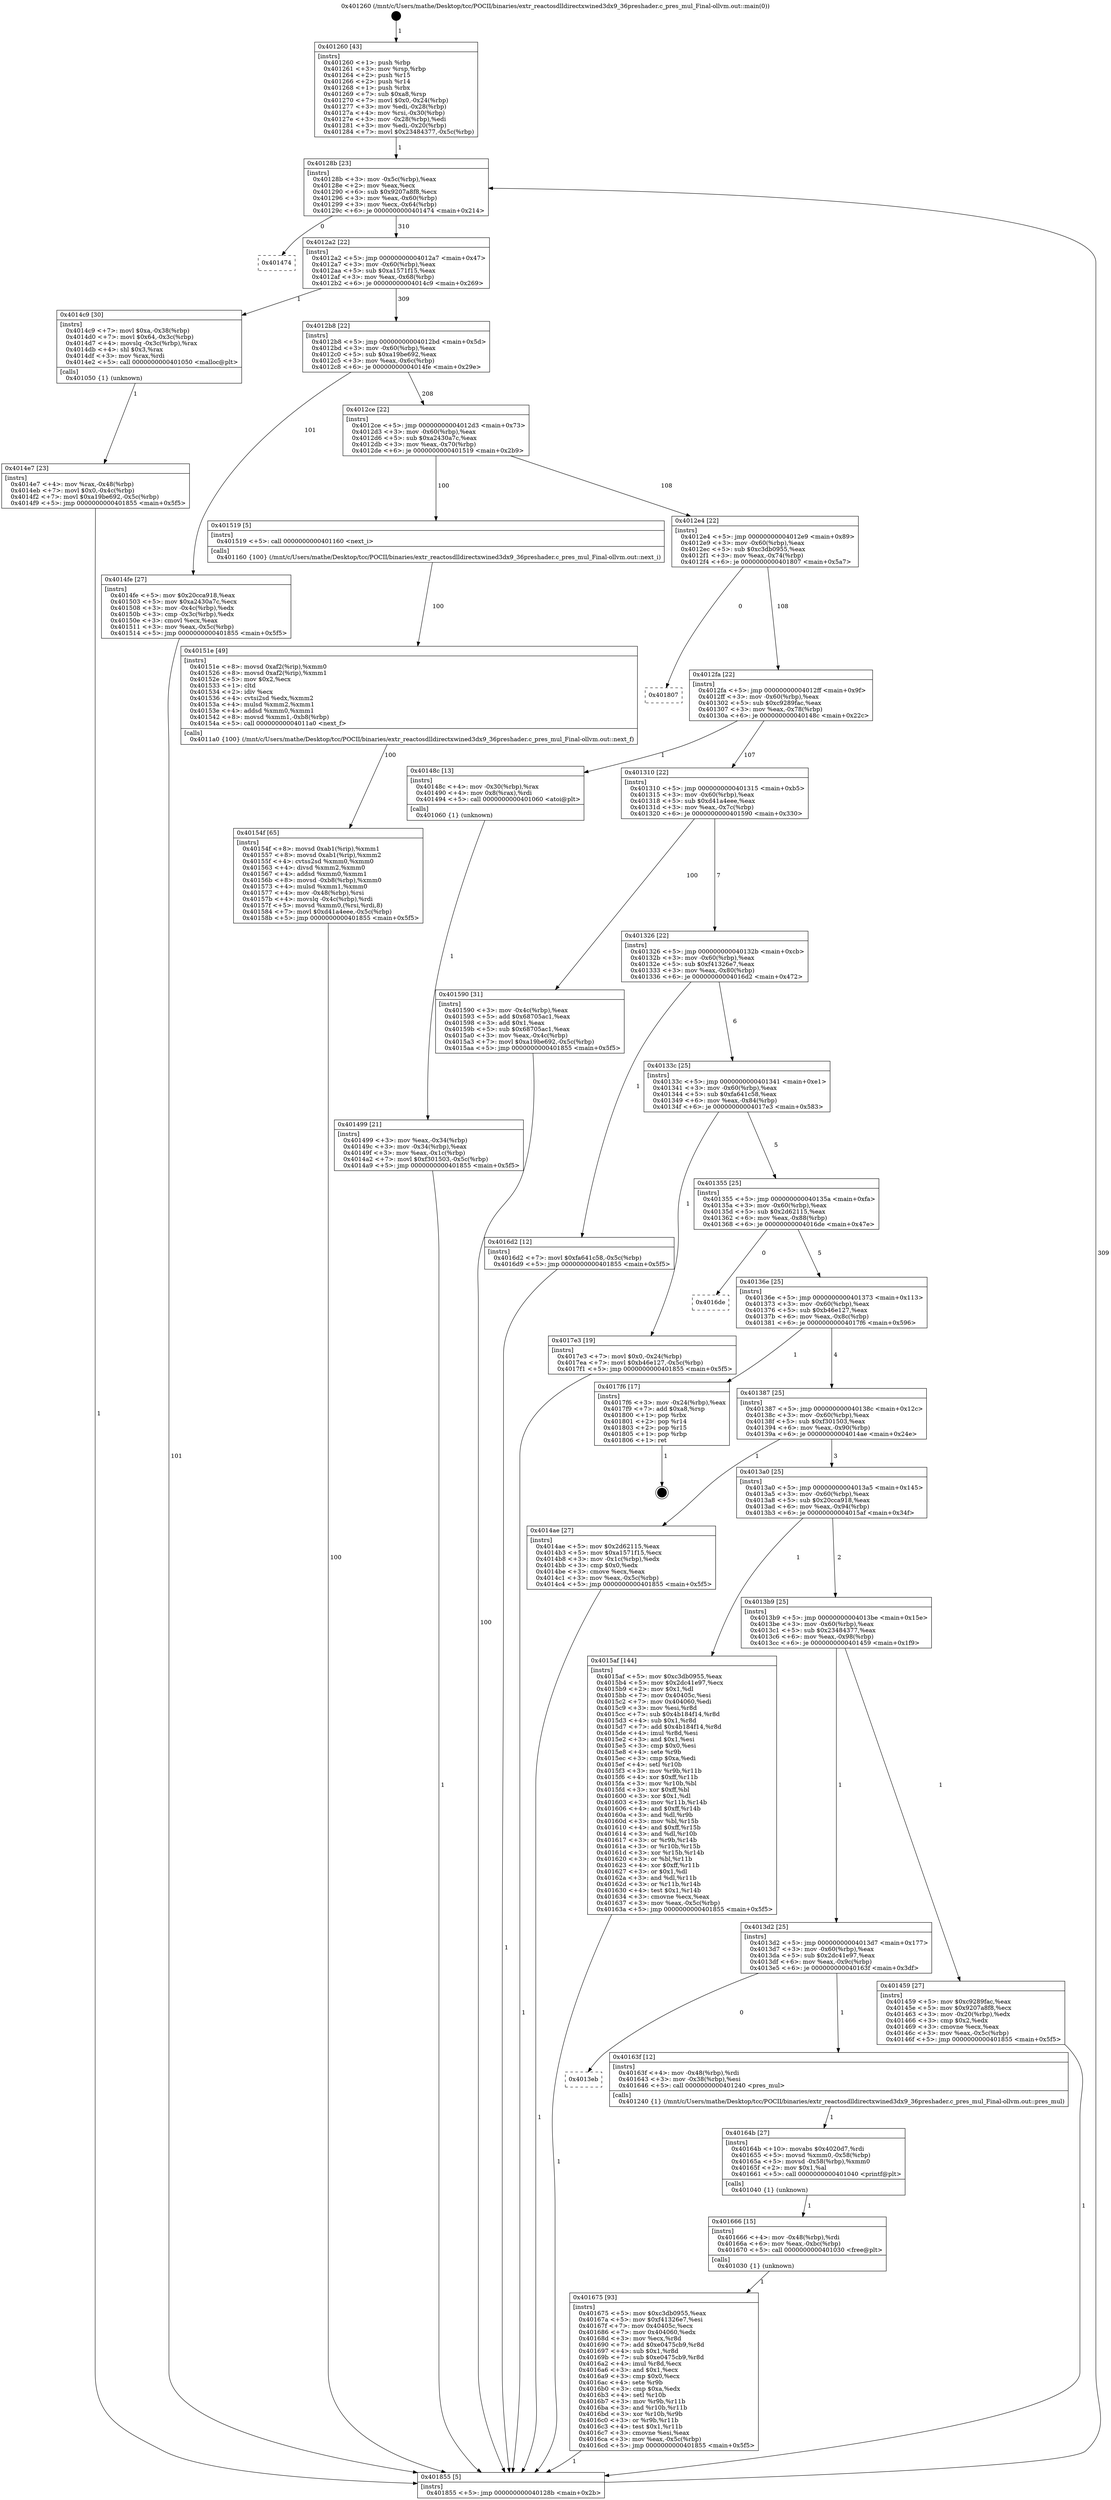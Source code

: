 digraph "0x401260" {
  label = "0x401260 (/mnt/c/Users/mathe/Desktop/tcc/POCII/binaries/extr_reactosdlldirectxwined3dx9_36preshader.c_pres_mul_Final-ollvm.out::main(0))"
  labelloc = "t"
  node[shape=record]

  Entry [label="",width=0.3,height=0.3,shape=circle,fillcolor=black,style=filled]
  "0x40128b" [label="{
     0x40128b [23]\l
     | [instrs]\l
     &nbsp;&nbsp;0x40128b \<+3\>: mov -0x5c(%rbp),%eax\l
     &nbsp;&nbsp;0x40128e \<+2\>: mov %eax,%ecx\l
     &nbsp;&nbsp;0x401290 \<+6\>: sub $0x9207a8f8,%ecx\l
     &nbsp;&nbsp;0x401296 \<+3\>: mov %eax,-0x60(%rbp)\l
     &nbsp;&nbsp;0x401299 \<+3\>: mov %ecx,-0x64(%rbp)\l
     &nbsp;&nbsp;0x40129c \<+6\>: je 0000000000401474 \<main+0x214\>\l
  }"]
  "0x401474" [label="{
     0x401474\l
  }", style=dashed]
  "0x4012a2" [label="{
     0x4012a2 [22]\l
     | [instrs]\l
     &nbsp;&nbsp;0x4012a2 \<+5\>: jmp 00000000004012a7 \<main+0x47\>\l
     &nbsp;&nbsp;0x4012a7 \<+3\>: mov -0x60(%rbp),%eax\l
     &nbsp;&nbsp;0x4012aa \<+5\>: sub $0xa1571f15,%eax\l
     &nbsp;&nbsp;0x4012af \<+3\>: mov %eax,-0x68(%rbp)\l
     &nbsp;&nbsp;0x4012b2 \<+6\>: je 00000000004014c9 \<main+0x269\>\l
  }"]
  Exit [label="",width=0.3,height=0.3,shape=circle,fillcolor=black,style=filled,peripheries=2]
  "0x4014c9" [label="{
     0x4014c9 [30]\l
     | [instrs]\l
     &nbsp;&nbsp;0x4014c9 \<+7\>: movl $0xa,-0x38(%rbp)\l
     &nbsp;&nbsp;0x4014d0 \<+7\>: movl $0x64,-0x3c(%rbp)\l
     &nbsp;&nbsp;0x4014d7 \<+4\>: movslq -0x3c(%rbp),%rax\l
     &nbsp;&nbsp;0x4014db \<+4\>: shl $0x3,%rax\l
     &nbsp;&nbsp;0x4014df \<+3\>: mov %rax,%rdi\l
     &nbsp;&nbsp;0x4014e2 \<+5\>: call 0000000000401050 \<malloc@plt\>\l
     | [calls]\l
     &nbsp;&nbsp;0x401050 \{1\} (unknown)\l
  }"]
  "0x4012b8" [label="{
     0x4012b8 [22]\l
     | [instrs]\l
     &nbsp;&nbsp;0x4012b8 \<+5\>: jmp 00000000004012bd \<main+0x5d\>\l
     &nbsp;&nbsp;0x4012bd \<+3\>: mov -0x60(%rbp),%eax\l
     &nbsp;&nbsp;0x4012c0 \<+5\>: sub $0xa19be692,%eax\l
     &nbsp;&nbsp;0x4012c5 \<+3\>: mov %eax,-0x6c(%rbp)\l
     &nbsp;&nbsp;0x4012c8 \<+6\>: je 00000000004014fe \<main+0x29e\>\l
  }"]
  "0x401675" [label="{
     0x401675 [93]\l
     | [instrs]\l
     &nbsp;&nbsp;0x401675 \<+5\>: mov $0xc3db0955,%eax\l
     &nbsp;&nbsp;0x40167a \<+5\>: mov $0xf41326e7,%esi\l
     &nbsp;&nbsp;0x40167f \<+7\>: mov 0x40405c,%ecx\l
     &nbsp;&nbsp;0x401686 \<+7\>: mov 0x404060,%edx\l
     &nbsp;&nbsp;0x40168d \<+3\>: mov %ecx,%r8d\l
     &nbsp;&nbsp;0x401690 \<+7\>: add $0xe0475cb9,%r8d\l
     &nbsp;&nbsp;0x401697 \<+4\>: sub $0x1,%r8d\l
     &nbsp;&nbsp;0x40169b \<+7\>: sub $0xe0475cb9,%r8d\l
     &nbsp;&nbsp;0x4016a2 \<+4\>: imul %r8d,%ecx\l
     &nbsp;&nbsp;0x4016a6 \<+3\>: and $0x1,%ecx\l
     &nbsp;&nbsp;0x4016a9 \<+3\>: cmp $0x0,%ecx\l
     &nbsp;&nbsp;0x4016ac \<+4\>: sete %r9b\l
     &nbsp;&nbsp;0x4016b0 \<+3\>: cmp $0xa,%edx\l
     &nbsp;&nbsp;0x4016b3 \<+4\>: setl %r10b\l
     &nbsp;&nbsp;0x4016b7 \<+3\>: mov %r9b,%r11b\l
     &nbsp;&nbsp;0x4016ba \<+3\>: and %r10b,%r11b\l
     &nbsp;&nbsp;0x4016bd \<+3\>: xor %r10b,%r9b\l
     &nbsp;&nbsp;0x4016c0 \<+3\>: or %r9b,%r11b\l
     &nbsp;&nbsp;0x4016c3 \<+4\>: test $0x1,%r11b\l
     &nbsp;&nbsp;0x4016c7 \<+3\>: cmovne %esi,%eax\l
     &nbsp;&nbsp;0x4016ca \<+3\>: mov %eax,-0x5c(%rbp)\l
     &nbsp;&nbsp;0x4016cd \<+5\>: jmp 0000000000401855 \<main+0x5f5\>\l
  }"]
  "0x4014fe" [label="{
     0x4014fe [27]\l
     | [instrs]\l
     &nbsp;&nbsp;0x4014fe \<+5\>: mov $0x20cca918,%eax\l
     &nbsp;&nbsp;0x401503 \<+5\>: mov $0xa2430a7c,%ecx\l
     &nbsp;&nbsp;0x401508 \<+3\>: mov -0x4c(%rbp),%edx\l
     &nbsp;&nbsp;0x40150b \<+3\>: cmp -0x3c(%rbp),%edx\l
     &nbsp;&nbsp;0x40150e \<+3\>: cmovl %ecx,%eax\l
     &nbsp;&nbsp;0x401511 \<+3\>: mov %eax,-0x5c(%rbp)\l
     &nbsp;&nbsp;0x401514 \<+5\>: jmp 0000000000401855 \<main+0x5f5\>\l
  }"]
  "0x4012ce" [label="{
     0x4012ce [22]\l
     | [instrs]\l
     &nbsp;&nbsp;0x4012ce \<+5\>: jmp 00000000004012d3 \<main+0x73\>\l
     &nbsp;&nbsp;0x4012d3 \<+3\>: mov -0x60(%rbp),%eax\l
     &nbsp;&nbsp;0x4012d6 \<+5\>: sub $0xa2430a7c,%eax\l
     &nbsp;&nbsp;0x4012db \<+3\>: mov %eax,-0x70(%rbp)\l
     &nbsp;&nbsp;0x4012de \<+6\>: je 0000000000401519 \<main+0x2b9\>\l
  }"]
  "0x401666" [label="{
     0x401666 [15]\l
     | [instrs]\l
     &nbsp;&nbsp;0x401666 \<+4\>: mov -0x48(%rbp),%rdi\l
     &nbsp;&nbsp;0x40166a \<+6\>: mov %eax,-0xbc(%rbp)\l
     &nbsp;&nbsp;0x401670 \<+5\>: call 0000000000401030 \<free@plt\>\l
     | [calls]\l
     &nbsp;&nbsp;0x401030 \{1\} (unknown)\l
  }"]
  "0x401519" [label="{
     0x401519 [5]\l
     | [instrs]\l
     &nbsp;&nbsp;0x401519 \<+5\>: call 0000000000401160 \<next_i\>\l
     | [calls]\l
     &nbsp;&nbsp;0x401160 \{100\} (/mnt/c/Users/mathe/Desktop/tcc/POCII/binaries/extr_reactosdlldirectxwined3dx9_36preshader.c_pres_mul_Final-ollvm.out::next_i)\l
  }"]
  "0x4012e4" [label="{
     0x4012e4 [22]\l
     | [instrs]\l
     &nbsp;&nbsp;0x4012e4 \<+5\>: jmp 00000000004012e9 \<main+0x89\>\l
     &nbsp;&nbsp;0x4012e9 \<+3\>: mov -0x60(%rbp),%eax\l
     &nbsp;&nbsp;0x4012ec \<+5\>: sub $0xc3db0955,%eax\l
     &nbsp;&nbsp;0x4012f1 \<+3\>: mov %eax,-0x74(%rbp)\l
     &nbsp;&nbsp;0x4012f4 \<+6\>: je 0000000000401807 \<main+0x5a7\>\l
  }"]
  "0x40164b" [label="{
     0x40164b [27]\l
     | [instrs]\l
     &nbsp;&nbsp;0x40164b \<+10\>: movabs $0x4020d7,%rdi\l
     &nbsp;&nbsp;0x401655 \<+5\>: movsd %xmm0,-0x58(%rbp)\l
     &nbsp;&nbsp;0x40165a \<+5\>: movsd -0x58(%rbp),%xmm0\l
     &nbsp;&nbsp;0x40165f \<+2\>: mov $0x1,%al\l
     &nbsp;&nbsp;0x401661 \<+5\>: call 0000000000401040 \<printf@plt\>\l
     | [calls]\l
     &nbsp;&nbsp;0x401040 \{1\} (unknown)\l
  }"]
  "0x401807" [label="{
     0x401807\l
  }", style=dashed]
  "0x4012fa" [label="{
     0x4012fa [22]\l
     | [instrs]\l
     &nbsp;&nbsp;0x4012fa \<+5\>: jmp 00000000004012ff \<main+0x9f\>\l
     &nbsp;&nbsp;0x4012ff \<+3\>: mov -0x60(%rbp),%eax\l
     &nbsp;&nbsp;0x401302 \<+5\>: sub $0xc9289fac,%eax\l
     &nbsp;&nbsp;0x401307 \<+3\>: mov %eax,-0x78(%rbp)\l
     &nbsp;&nbsp;0x40130a \<+6\>: je 000000000040148c \<main+0x22c\>\l
  }"]
  "0x4013eb" [label="{
     0x4013eb\l
  }", style=dashed]
  "0x40148c" [label="{
     0x40148c [13]\l
     | [instrs]\l
     &nbsp;&nbsp;0x40148c \<+4\>: mov -0x30(%rbp),%rax\l
     &nbsp;&nbsp;0x401490 \<+4\>: mov 0x8(%rax),%rdi\l
     &nbsp;&nbsp;0x401494 \<+5\>: call 0000000000401060 \<atoi@plt\>\l
     | [calls]\l
     &nbsp;&nbsp;0x401060 \{1\} (unknown)\l
  }"]
  "0x401310" [label="{
     0x401310 [22]\l
     | [instrs]\l
     &nbsp;&nbsp;0x401310 \<+5\>: jmp 0000000000401315 \<main+0xb5\>\l
     &nbsp;&nbsp;0x401315 \<+3\>: mov -0x60(%rbp),%eax\l
     &nbsp;&nbsp;0x401318 \<+5\>: sub $0xd41a4eee,%eax\l
     &nbsp;&nbsp;0x40131d \<+3\>: mov %eax,-0x7c(%rbp)\l
     &nbsp;&nbsp;0x401320 \<+6\>: je 0000000000401590 \<main+0x330\>\l
  }"]
  "0x40163f" [label="{
     0x40163f [12]\l
     | [instrs]\l
     &nbsp;&nbsp;0x40163f \<+4\>: mov -0x48(%rbp),%rdi\l
     &nbsp;&nbsp;0x401643 \<+3\>: mov -0x38(%rbp),%esi\l
     &nbsp;&nbsp;0x401646 \<+5\>: call 0000000000401240 \<pres_mul\>\l
     | [calls]\l
     &nbsp;&nbsp;0x401240 \{1\} (/mnt/c/Users/mathe/Desktop/tcc/POCII/binaries/extr_reactosdlldirectxwined3dx9_36preshader.c_pres_mul_Final-ollvm.out::pres_mul)\l
  }"]
  "0x401590" [label="{
     0x401590 [31]\l
     | [instrs]\l
     &nbsp;&nbsp;0x401590 \<+3\>: mov -0x4c(%rbp),%eax\l
     &nbsp;&nbsp;0x401593 \<+5\>: add $0x68705ac1,%eax\l
     &nbsp;&nbsp;0x401598 \<+3\>: add $0x1,%eax\l
     &nbsp;&nbsp;0x40159b \<+5\>: sub $0x68705ac1,%eax\l
     &nbsp;&nbsp;0x4015a0 \<+3\>: mov %eax,-0x4c(%rbp)\l
     &nbsp;&nbsp;0x4015a3 \<+7\>: movl $0xa19be692,-0x5c(%rbp)\l
     &nbsp;&nbsp;0x4015aa \<+5\>: jmp 0000000000401855 \<main+0x5f5\>\l
  }"]
  "0x401326" [label="{
     0x401326 [22]\l
     | [instrs]\l
     &nbsp;&nbsp;0x401326 \<+5\>: jmp 000000000040132b \<main+0xcb\>\l
     &nbsp;&nbsp;0x40132b \<+3\>: mov -0x60(%rbp),%eax\l
     &nbsp;&nbsp;0x40132e \<+5\>: sub $0xf41326e7,%eax\l
     &nbsp;&nbsp;0x401333 \<+3\>: mov %eax,-0x80(%rbp)\l
     &nbsp;&nbsp;0x401336 \<+6\>: je 00000000004016d2 \<main+0x472\>\l
  }"]
  "0x40154f" [label="{
     0x40154f [65]\l
     | [instrs]\l
     &nbsp;&nbsp;0x40154f \<+8\>: movsd 0xab1(%rip),%xmm1\l
     &nbsp;&nbsp;0x401557 \<+8\>: movsd 0xab1(%rip),%xmm2\l
     &nbsp;&nbsp;0x40155f \<+4\>: cvtss2sd %xmm0,%xmm0\l
     &nbsp;&nbsp;0x401563 \<+4\>: divsd %xmm2,%xmm0\l
     &nbsp;&nbsp;0x401567 \<+4\>: addsd %xmm0,%xmm1\l
     &nbsp;&nbsp;0x40156b \<+8\>: movsd -0xb8(%rbp),%xmm0\l
     &nbsp;&nbsp;0x401573 \<+4\>: mulsd %xmm1,%xmm0\l
     &nbsp;&nbsp;0x401577 \<+4\>: mov -0x48(%rbp),%rsi\l
     &nbsp;&nbsp;0x40157b \<+4\>: movslq -0x4c(%rbp),%rdi\l
     &nbsp;&nbsp;0x40157f \<+5\>: movsd %xmm0,(%rsi,%rdi,8)\l
     &nbsp;&nbsp;0x401584 \<+7\>: movl $0xd41a4eee,-0x5c(%rbp)\l
     &nbsp;&nbsp;0x40158b \<+5\>: jmp 0000000000401855 \<main+0x5f5\>\l
  }"]
  "0x4016d2" [label="{
     0x4016d2 [12]\l
     | [instrs]\l
     &nbsp;&nbsp;0x4016d2 \<+7\>: movl $0xfa641c58,-0x5c(%rbp)\l
     &nbsp;&nbsp;0x4016d9 \<+5\>: jmp 0000000000401855 \<main+0x5f5\>\l
  }"]
  "0x40133c" [label="{
     0x40133c [25]\l
     | [instrs]\l
     &nbsp;&nbsp;0x40133c \<+5\>: jmp 0000000000401341 \<main+0xe1\>\l
     &nbsp;&nbsp;0x401341 \<+3\>: mov -0x60(%rbp),%eax\l
     &nbsp;&nbsp;0x401344 \<+5\>: sub $0xfa641c58,%eax\l
     &nbsp;&nbsp;0x401349 \<+6\>: mov %eax,-0x84(%rbp)\l
     &nbsp;&nbsp;0x40134f \<+6\>: je 00000000004017e3 \<main+0x583\>\l
  }"]
  "0x40151e" [label="{
     0x40151e [49]\l
     | [instrs]\l
     &nbsp;&nbsp;0x40151e \<+8\>: movsd 0xaf2(%rip),%xmm0\l
     &nbsp;&nbsp;0x401526 \<+8\>: movsd 0xaf2(%rip),%xmm1\l
     &nbsp;&nbsp;0x40152e \<+5\>: mov $0x2,%ecx\l
     &nbsp;&nbsp;0x401533 \<+1\>: cltd\l
     &nbsp;&nbsp;0x401534 \<+2\>: idiv %ecx\l
     &nbsp;&nbsp;0x401536 \<+4\>: cvtsi2sd %edx,%xmm2\l
     &nbsp;&nbsp;0x40153a \<+4\>: mulsd %xmm2,%xmm1\l
     &nbsp;&nbsp;0x40153e \<+4\>: addsd %xmm0,%xmm1\l
     &nbsp;&nbsp;0x401542 \<+8\>: movsd %xmm1,-0xb8(%rbp)\l
     &nbsp;&nbsp;0x40154a \<+5\>: call 00000000004011a0 \<next_f\>\l
     | [calls]\l
     &nbsp;&nbsp;0x4011a0 \{100\} (/mnt/c/Users/mathe/Desktop/tcc/POCII/binaries/extr_reactosdlldirectxwined3dx9_36preshader.c_pres_mul_Final-ollvm.out::next_f)\l
  }"]
  "0x4017e3" [label="{
     0x4017e3 [19]\l
     | [instrs]\l
     &nbsp;&nbsp;0x4017e3 \<+7\>: movl $0x0,-0x24(%rbp)\l
     &nbsp;&nbsp;0x4017ea \<+7\>: movl $0xb46e127,-0x5c(%rbp)\l
     &nbsp;&nbsp;0x4017f1 \<+5\>: jmp 0000000000401855 \<main+0x5f5\>\l
  }"]
  "0x401355" [label="{
     0x401355 [25]\l
     | [instrs]\l
     &nbsp;&nbsp;0x401355 \<+5\>: jmp 000000000040135a \<main+0xfa\>\l
     &nbsp;&nbsp;0x40135a \<+3\>: mov -0x60(%rbp),%eax\l
     &nbsp;&nbsp;0x40135d \<+5\>: sub $0x2d62115,%eax\l
     &nbsp;&nbsp;0x401362 \<+6\>: mov %eax,-0x88(%rbp)\l
     &nbsp;&nbsp;0x401368 \<+6\>: je 00000000004016de \<main+0x47e\>\l
  }"]
  "0x4014e7" [label="{
     0x4014e7 [23]\l
     | [instrs]\l
     &nbsp;&nbsp;0x4014e7 \<+4\>: mov %rax,-0x48(%rbp)\l
     &nbsp;&nbsp;0x4014eb \<+7\>: movl $0x0,-0x4c(%rbp)\l
     &nbsp;&nbsp;0x4014f2 \<+7\>: movl $0xa19be692,-0x5c(%rbp)\l
     &nbsp;&nbsp;0x4014f9 \<+5\>: jmp 0000000000401855 \<main+0x5f5\>\l
  }"]
  "0x4016de" [label="{
     0x4016de\l
  }", style=dashed]
  "0x40136e" [label="{
     0x40136e [25]\l
     | [instrs]\l
     &nbsp;&nbsp;0x40136e \<+5\>: jmp 0000000000401373 \<main+0x113\>\l
     &nbsp;&nbsp;0x401373 \<+3\>: mov -0x60(%rbp),%eax\l
     &nbsp;&nbsp;0x401376 \<+5\>: sub $0xb46e127,%eax\l
     &nbsp;&nbsp;0x40137b \<+6\>: mov %eax,-0x8c(%rbp)\l
     &nbsp;&nbsp;0x401381 \<+6\>: je 00000000004017f6 \<main+0x596\>\l
  }"]
  "0x401499" [label="{
     0x401499 [21]\l
     | [instrs]\l
     &nbsp;&nbsp;0x401499 \<+3\>: mov %eax,-0x34(%rbp)\l
     &nbsp;&nbsp;0x40149c \<+3\>: mov -0x34(%rbp),%eax\l
     &nbsp;&nbsp;0x40149f \<+3\>: mov %eax,-0x1c(%rbp)\l
     &nbsp;&nbsp;0x4014a2 \<+7\>: movl $0xf301503,-0x5c(%rbp)\l
     &nbsp;&nbsp;0x4014a9 \<+5\>: jmp 0000000000401855 \<main+0x5f5\>\l
  }"]
  "0x4017f6" [label="{
     0x4017f6 [17]\l
     | [instrs]\l
     &nbsp;&nbsp;0x4017f6 \<+3\>: mov -0x24(%rbp),%eax\l
     &nbsp;&nbsp;0x4017f9 \<+7\>: add $0xa8,%rsp\l
     &nbsp;&nbsp;0x401800 \<+1\>: pop %rbx\l
     &nbsp;&nbsp;0x401801 \<+2\>: pop %r14\l
     &nbsp;&nbsp;0x401803 \<+2\>: pop %r15\l
     &nbsp;&nbsp;0x401805 \<+1\>: pop %rbp\l
     &nbsp;&nbsp;0x401806 \<+1\>: ret\l
  }"]
  "0x401387" [label="{
     0x401387 [25]\l
     | [instrs]\l
     &nbsp;&nbsp;0x401387 \<+5\>: jmp 000000000040138c \<main+0x12c\>\l
     &nbsp;&nbsp;0x40138c \<+3\>: mov -0x60(%rbp),%eax\l
     &nbsp;&nbsp;0x40138f \<+5\>: sub $0xf301503,%eax\l
     &nbsp;&nbsp;0x401394 \<+6\>: mov %eax,-0x90(%rbp)\l
     &nbsp;&nbsp;0x40139a \<+6\>: je 00000000004014ae \<main+0x24e\>\l
  }"]
  "0x401260" [label="{
     0x401260 [43]\l
     | [instrs]\l
     &nbsp;&nbsp;0x401260 \<+1\>: push %rbp\l
     &nbsp;&nbsp;0x401261 \<+3\>: mov %rsp,%rbp\l
     &nbsp;&nbsp;0x401264 \<+2\>: push %r15\l
     &nbsp;&nbsp;0x401266 \<+2\>: push %r14\l
     &nbsp;&nbsp;0x401268 \<+1\>: push %rbx\l
     &nbsp;&nbsp;0x401269 \<+7\>: sub $0xa8,%rsp\l
     &nbsp;&nbsp;0x401270 \<+7\>: movl $0x0,-0x24(%rbp)\l
     &nbsp;&nbsp;0x401277 \<+3\>: mov %edi,-0x28(%rbp)\l
     &nbsp;&nbsp;0x40127a \<+4\>: mov %rsi,-0x30(%rbp)\l
     &nbsp;&nbsp;0x40127e \<+3\>: mov -0x28(%rbp),%edi\l
     &nbsp;&nbsp;0x401281 \<+3\>: mov %edi,-0x20(%rbp)\l
     &nbsp;&nbsp;0x401284 \<+7\>: movl $0x23484377,-0x5c(%rbp)\l
  }"]
  "0x4014ae" [label="{
     0x4014ae [27]\l
     | [instrs]\l
     &nbsp;&nbsp;0x4014ae \<+5\>: mov $0x2d62115,%eax\l
     &nbsp;&nbsp;0x4014b3 \<+5\>: mov $0xa1571f15,%ecx\l
     &nbsp;&nbsp;0x4014b8 \<+3\>: mov -0x1c(%rbp),%edx\l
     &nbsp;&nbsp;0x4014bb \<+3\>: cmp $0x0,%edx\l
     &nbsp;&nbsp;0x4014be \<+3\>: cmove %ecx,%eax\l
     &nbsp;&nbsp;0x4014c1 \<+3\>: mov %eax,-0x5c(%rbp)\l
     &nbsp;&nbsp;0x4014c4 \<+5\>: jmp 0000000000401855 \<main+0x5f5\>\l
  }"]
  "0x4013a0" [label="{
     0x4013a0 [25]\l
     | [instrs]\l
     &nbsp;&nbsp;0x4013a0 \<+5\>: jmp 00000000004013a5 \<main+0x145\>\l
     &nbsp;&nbsp;0x4013a5 \<+3\>: mov -0x60(%rbp),%eax\l
     &nbsp;&nbsp;0x4013a8 \<+5\>: sub $0x20cca918,%eax\l
     &nbsp;&nbsp;0x4013ad \<+6\>: mov %eax,-0x94(%rbp)\l
     &nbsp;&nbsp;0x4013b3 \<+6\>: je 00000000004015af \<main+0x34f\>\l
  }"]
  "0x401855" [label="{
     0x401855 [5]\l
     | [instrs]\l
     &nbsp;&nbsp;0x401855 \<+5\>: jmp 000000000040128b \<main+0x2b\>\l
  }"]
  "0x4015af" [label="{
     0x4015af [144]\l
     | [instrs]\l
     &nbsp;&nbsp;0x4015af \<+5\>: mov $0xc3db0955,%eax\l
     &nbsp;&nbsp;0x4015b4 \<+5\>: mov $0x2dc41e97,%ecx\l
     &nbsp;&nbsp;0x4015b9 \<+2\>: mov $0x1,%dl\l
     &nbsp;&nbsp;0x4015bb \<+7\>: mov 0x40405c,%esi\l
     &nbsp;&nbsp;0x4015c2 \<+7\>: mov 0x404060,%edi\l
     &nbsp;&nbsp;0x4015c9 \<+3\>: mov %esi,%r8d\l
     &nbsp;&nbsp;0x4015cc \<+7\>: sub $0x4b184f14,%r8d\l
     &nbsp;&nbsp;0x4015d3 \<+4\>: sub $0x1,%r8d\l
     &nbsp;&nbsp;0x4015d7 \<+7\>: add $0x4b184f14,%r8d\l
     &nbsp;&nbsp;0x4015de \<+4\>: imul %r8d,%esi\l
     &nbsp;&nbsp;0x4015e2 \<+3\>: and $0x1,%esi\l
     &nbsp;&nbsp;0x4015e5 \<+3\>: cmp $0x0,%esi\l
     &nbsp;&nbsp;0x4015e8 \<+4\>: sete %r9b\l
     &nbsp;&nbsp;0x4015ec \<+3\>: cmp $0xa,%edi\l
     &nbsp;&nbsp;0x4015ef \<+4\>: setl %r10b\l
     &nbsp;&nbsp;0x4015f3 \<+3\>: mov %r9b,%r11b\l
     &nbsp;&nbsp;0x4015f6 \<+4\>: xor $0xff,%r11b\l
     &nbsp;&nbsp;0x4015fa \<+3\>: mov %r10b,%bl\l
     &nbsp;&nbsp;0x4015fd \<+3\>: xor $0xff,%bl\l
     &nbsp;&nbsp;0x401600 \<+3\>: xor $0x1,%dl\l
     &nbsp;&nbsp;0x401603 \<+3\>: mov %r11b,%r14b\l
     &nbsp;&nbsp;0x401606 \<+4\>: and $0xff,%r14b\l
     &nbsp;&nbsp;0x40160a \<+3\>: and %dl,%r9b\l
     &nbsp;&nbsp;0x40160d \<+3\>: mov %bl,%r15b\l
     &nbsp;&nbsp;0x401610 \<+4\>: and $0xff,%r15b\l
     &nbsp;&nbsp;0x401614 \<+3\>: and %dl,%r10b\l
     &nbsp;&nbsp;0x401617 \<+3\>: or %r9b,%r14b\l
     &nbsp;&nbsp;0x40161a \<+3\>: or %r10b,%r15b\l
     &nbsp;&nbsp;0x40161d \<+3\>: xor %r15b,%r14b\l
     &nbsp;&nbsp;0x401620 \<+3\>: or %bl,%r11b\l
     &nbsp;&nbsp;0x401623 \<+4\>: xor $0xff,%r11b\l
     &nbsp;&nbsp;0x401627 \<+3\>: or $0x1,%dl\l
     &nbsp;&nbsp;0x40162a \<+3\>: and %dl,%r11b\l
     &nbsp;&nbsp;0x40162d \<+3\>: or %r11b,%r14b\l
     &nbsp;&nbsp;0x401630 \<+4\>: test $0x1,%r14b\l
     &nbsp;&nbsp;0x401634 \<+3\>: cmovne %ecx,%eax\l
     &nbsp;&nbsp;0x401637 \<+3\>: mov %eax,-0x5c(%rbp)\l
     &nbsp;&nbsp;0x40163a \<+5\>: jmp 0000000000401855 \<main+0x5f5\>\l
  }"]
  "0x4013b9" [label="{
     0x4013b9 [25]\l
     | [instrs]\l
     &nbsp;&nbsp;0x4013b9 \<+5\>: jmp 00000000004013be \<main+0x15e\>\l
     &nbsp;&nbsp;0x4013be \<+3\>: mov -0x60(%rbp),%eax\l
     &nbsp;&nbsp;0x4013c1 \<+5\>: sub $0x23484377,%eax\l
     &nbsp;&nbsp;0x4013c6 \<+6\>: mov %eax,-0x98(%rbp)\l
     &nbsp;&nbsp;0x4013cc \<+6\>: je 0000000000401459 \<main+0x1f9\>\l
  }"]
  "0x4013d2" [label="{
     0x4013d2 [25]\l
     | [instrs]\l
     &nbsp;&nbsp;0x4013d2 \<+5\>: jmp 00000000004013d7 \<main+0x177\>\l
     &nbsp;&nbsp;0x4013d7 \<+3\>: mov -0x60(%rbp),%eax\l
     &nbsp;&nbsp;0x4013da \<+5\>: sub $0x2dc41e97,%eax\l
     &nbsp;&nbsp;0x4013df \<+6\>: mov %eax,-0x9c(%rbp)\l
     &nbsp;&nbsp;0x4013e5 \<+6\>: je 000000000040163f \<main+0x3df\>\l
  }"]
  "0x401459" [label="{
     0x401459 [27]\l
     | [instrs]\l
     &nbsp;&nbsp;0x401459 \<+5\>: mov $0xc9289fac,%eax\l
     &nbsp;&nbsp;0x40145e \<+5\>: mov $0x9207a8f8,%ecx\l
     &nbsp;&nbsp;0x401463 \<+3\>: mov -0x20(%rbp),%edx\l
     &nbsp;&nbsp;0x401466 \<+3\>: cmp $0x2,%edx\l
     &nbsp;&nbsp;0x401469 \<+3\>: cmovne %ecx,%eax\l
     &nbsp;&nbsp;0x40146c \<+3\>: mov %eax,-0x5c(%rbp)\l
     &nbsp;&nbsp;0x40146f \<+5\>: jmp 0000000000401855 \<main+0x5f5\>\l
  }"]
  Entry -> "0x401260" [label=" 1"]
  "0x40128b" -> "0x401474" [label=" 0"]
  "0x40128b" -> "0x4012a2" [label=" 310"]
  "0x4017f6" -> Exit [label=" 1"]
  "0x4012a2" -> "0x4014c9" [label=" 1"]
  "0x4012a2" -> "0x4012b8" [label=" 309"]
  "0x4017e3" -> "0x401855" [label=" 1"]
  "0x4012b8" -> "0x4014fe" [label=" 101"]
  "0x4012b8" -> "0x4012ce" [label=" 208"]
  "0x4016d2" -> "0x401855" [label=" 1"]
  "0x4012ce" -> "0x401519" [label=" 100"]
  "0x4012ce" -> "0x4012e4" [label=" 108"]
  "0x401675" -> "0x401855" [label=" 1"]
  "0x4012e4" -> "0x401807" [label=" 0"]
  "0x4012e4" -> "0x4012fa" [label=" 108"]
  "0x401666" -> "0x401675" [label=" 1"]
  "0x4012fa" -> "0x40148c" [label=" 1"]
  "0x4012fa" -> "0x401310" [label=" 107"]
  "0x40164b" -> "0x401666" [label=" 1"]
  "0x401310" -> "0x401590" [label=" 100"]
  "0x401310" -> "0x401326" [label=" 7"]
  "0x40163f" -> "0x40164b" [label=" 1"]
  "0x401326" -> "0x4016d2" [label=" 1"]
  "0x401326" -> "0x40133c" [label=" 6"]
  "0x4013d2" -> "0x40163f" [label=" 1"]
  "0x40133c" -> "0x4017e3" [label=" 1"]
  "0x40133c" -> "0x401355" [label=" 5"]
  "0x4013d2" -> "0x4013eb" [label=" 0"]
  "0x401355" -> "0x4016de" [label=" 0"]
  "0x401355" -> "0x40136e" [label=" 5"]
  "0x4015af" -> "0x401855" [label=" 1"]
  "0x40136e" -> "0x4017f6" [label=" 1"]
  "0x40136e" -> "0x401387" [label=" 4"]
  "0x401590" -> "0x401855" [label=" 100"]
  "0x401387" -> "0x4014ae" [label=" 1"]
  "0x401387" -> "0x4013a0" [label=" 3"]
  "0x40154f" -> "0x401855" [label=" 100"]
  "0x4013a0" -> "0x4015af" [label=" 1"]
  "0x4013a0" -> "0x4013b9" [label=" 2"]
  "0x40151e" -> "0x40154f" [label=" 100"]
  "0x4013b9" -> "0x401459" [label=" 1"]
  "0x4013b9" -> "0x4013d2" [label=" 1"]
  "0x401459" -> "0x401855" [label=" 1"]
  "0x401260" -> "0x40128b" [label=" 1"]
  "0x401855" -> "0x40128b" [label=" 309"]
  "0x40148c" -> "0x401499" [label=" 1"]
  "0x401499" -> "0x401855" [label=" 1"]
  "0x4014ae" -> "0x401855" [label=" 1"]
  "0x4014c9" -> "0x4014e7" [label=" 1"]
  "0x4014e7" -> "0x401855" [label=" 1"]
  "0x4014fe" -> "0x401855" [label=" 101"]
  "0x401519" -> "0x40151e" [label=" 100"]
}
